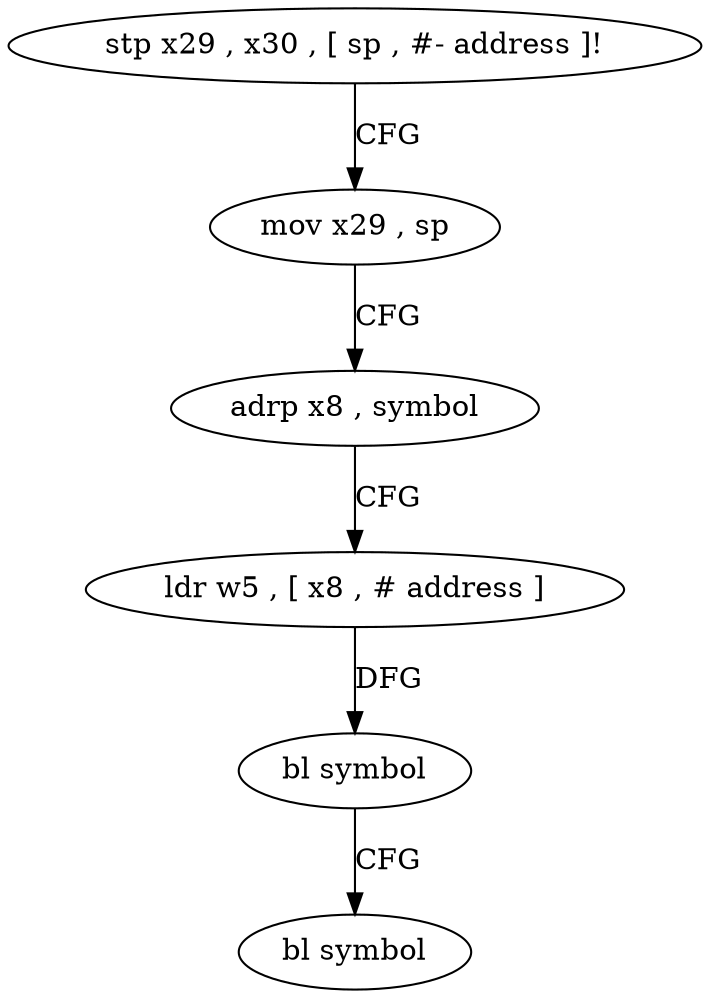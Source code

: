 digraph "func" {
"4272304" [label = "stp x29 , x30 , [ sp , #- address ]!" ]
"4272308" [label = "mov x29 , sp" ]
"4272312" [label = "adrp x8 , symbol" ]
"4272316" [label = "ldr w5 , [ x8 , # address ]" ]
"4272320" [label = "bl symbol" ]
"4272324" [label = "bl symbol" ]
"4272304" -> "4272308" [ label = "CFG" ]
"4272308" -> "4272312" [ label = "CFG" ]
"4272312" -> "4272316" [ label = "CFG" ]
"4272316" -> "4272320" [ label = "DFG" ]
"4272320" -> "4272324" [ label = "CFG" ]
}
